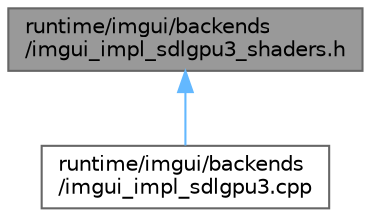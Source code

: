 digraph "runtime/imgui/backends/imgui_impl_sdlgpu3_shaders.h"
{
 // LATEX_PDF_SIZE
  bgcolor="transparent";
  edge [fontname=Helvetica,fontsize=10,labelfontname=Helvetica,labelfontsize=10];
  node [fontname=Helvetica,fontsize=10,shape=box,height=0.2,width=0.4];
  Node1 [id="Node000001",label="runtime/imgui/backends\l/imgui_impl_sdlgpu3_shaders.h",height=0.2,width=0.4,color="gray40", fillcolor="grey60", style="filled", fontcolor="black",tooltip=" "];
  Node1 -> Node2 [id="edge1_Node000001_Node000002",dir="back",color="steelblue1",style="solid",tooltip=" "];
  Node2 [id="Node000002",label="runtime/imgui/backends\l/imgui_impl_sdlgpu3.cpp",height=0.2,width=0.4,color="grey40", fillcolor="white", style="filled",URL="$imgui__impl__sdlgpu3_8cpp.html",tooltip=" "];
}
